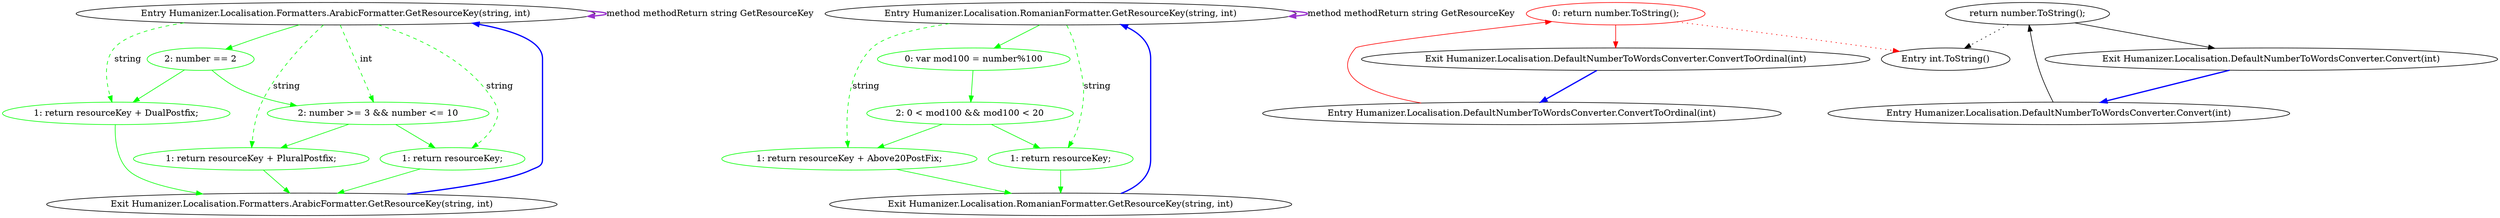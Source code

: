 digraph  {
m0_2 [cluster="Humanizer.Localisation.Formatters.ArabicFormatter.GetResourceKey(string, int)", file="ByteSizeExtensions.cs", label="Entry Humanizer.Localisation.Formatters.ArabicFormatter.GetResourceKey(string, int)", span="12-12"];
m0_3 [cluster="Humanizer.Localisation.Formatters.ArabicFormatter.GetResourceKey(string, int)", color=green, community=0, file="ByteSizeExtensions.cs", label="2: number == 2", span="15-15"];
m0_4 [cluster="Humanizer.Localisation.Formatters.ArabicFormatter.GetResourceKey(string, int)", color=green, community=0, file="ByteSizeExtensions.cs", label="1: return resourceKey + DualPostfix;", span="16-16"];
m0_5 [cluster="Humanizer.Localisation.Formatters.ArabicFormatter.GetResourceKey(string, int)", color=green, community=0, file="ByteSizeExtensions.cs", label="2: number >= 3 && number <= 10", span="19-19"];
m0_6 [cluster="Humanizer.Localisation.Formatters.ArabicFormatter.GetResourceKey(string, int)", color=green, community=0, file="ByteSizeExtensions.cs", label="1: return resourceKey + PluralPostfix;", span="20-20"];
m0_7 [cluster="Humanizer.Localisation.Formatters.ArabicFormatter.GetResourceKey(string, int)", color=green, community=0, file="ByteSizeExtensions.cs", label="1: return resourceKey;", span="22-22"];
m0_8 [cluster="Humanizer.Localisation.Formatters.ArabicFormatter.GetResourceKey(string, int)", file="ByteSizeExtensions.cs", label="Exit Humanizer.Localisation.Formatters.ArabicFormatter.GetResourceKey(string, int)", span="12-12"];
m1_0 [cluster="Humanizer.Localisation.RomanianFormatter.GetResourceKey(string, int)", file="ByteSizeExtensionsTests.cs", label="Entry Humanizer.Localisation.RomanianFormatter.GetResourceKey(string, int)", span="6-6"];
m1_1 [cluster="Humanizer.Localisation.RomanianFormatter.GetResourceKey(string, int)", color=green, community=0, file="ByteSizeExtensionsTests.cs", label="0: var mod100 = number%100", span="8-8"];
m1_2 [cluster="Humanizer.Localisation.RomanianFormatter.GetResourceKey(string, int)", color=green, community=0, file="ByteSizeExtensionsTests.cs", label="2: 0 < mod100 && mod100 < 20", span="10-10"];
m1_3 [cluster="Humanizer.Localisation.RomanianFormatter.GetResourceKey(string, int)", color=green, community=0, file="ByteSizeExtensionsTests.cs", label="1: return resourceKey;", span="12-12"];
m1_4 [cluster="Humanizer.Localisation.RomanianFormatter.GetResourceKey(string, int)", color=green, community=0, file="ByteSizeExtensionsTests.cs", label="1: return resourceKey + Above20PostFix;", span="15-15"];
m1_5 [cluster="Humanizer.Localisation.RomanianFormatter.GetResourceKey(string, int)", file="ByteSizeExtensionsTests.cs", label="Exit Humanizer.Localisation.RomanianFormatter.GetResourceKey(string, int)", span="6-6"];
m3_3 [cluster="int.ToString()", file="DateHumanizeTests.cs", label="Entry int.ToString()", span="0-0"];
m3_4 [cluster="Humanizer.Localisation.DefaultNumberToWordsConverter.ConvertToOrdinal(int)", file="DateHumanizeTests.cs", label="Entry Humanizer.Localisation.DefaultNumberToWordsConverter.ConvertToOrdinal(int)", span="9-9"];
m3_5 [cluster="Humanizer.Localisation.DefaultNumberToWordsConverter.ConvertToOrdinal(int)", color=red, community=0, file="DateHumanizeTests.cs", label="0: return number.ToString();", span="11-11"];
m3_6 [cluster="Humanizer.Localisation.DefaultNumberToWordsConverter.ConvertToOrdinal(int)", file="DateHumanizeTests.cs", label="Exit Humanizer.Localisation.DefaultNumberToWordsConverter.ConvertToOrdinal(int)", span="9-9"];
m3_0 [cluster="Humanizer.Localisation.DefaultNumberToWordsConverter.Convert(int)", file="DateHumanizeTests.cs", label="Entry Humanizer.Localisation.DefaultNumberToWordsConverter.Convert(int)", span="4-4"];
m3_1 [cluster="Humanizer.Localisation.DefaultNumberToWordsConverter.Convert(int)", file="DateHumanizeTests.cs", label="return number.ToString();", span="6-6"];
m3_2 [cluster="Humanizer.Localisation.DefaultNumberToWordsConverter.Convert(int)", file="DateHumanizeTests.cs", label="Exit Humanizer.Localisation.DefaultNumberToWordsConverter.Convert(int)", span="4-4"];
m0_2 -> m0_3  [color=green, key=0, style=solid];
m0_2 -> m0_4  [color=green, key=1, label=string, style=dashed];
m0_2 -> m0_5  [color=green, key=1, label=int, style=dashed];
m0_2 -> m0_6  [color=green, key=1, label=string, style=dashed];
m0_2 -> m0_7  [color=green, key=1, label=string, style=dashed];
m0_2 -> m0_2  [color=darkorchid, key=3, label="method methodReturn string GetResourceKey", style=bold];
m0_3 -> m0_4  [color=green, key=0, style=solid];
m0_3 -> m0_5  [color=green, key=0, style=solid];
m0_4 -> m0_8  [color=green, key=0, style=solid];
m0_5 -> m0_6  [color=green, key=0, style=solid];
m0_5 -> m0_7  [color=green, key=0, style=solid];
m0_6 -> m0_8  [color=green, key=0, style=solid];
m0_7 -> m0_8  [color=green, key=0, style=solid];
m0_8 -> m0_2  [color=blue, key=0, style=bold];
m1_0 -> m1_1  [color=green, key=0, style=solid];
m1_0 -> m1_3  [color=green, key=1, label=string, style=dashed];
m1_0 -> m1_4  [color=green, key=1, label=string, style=dashed];
m1_0 -> m1_0  [color=darkorchid, key=3, label="method methodReturn string GetResourceKey", style=bold];
m1_1 -> m1_2  [color=green, key=0, style=solid];
m1_2 -> m1_3  [color=green, key=0, style=solid];
m1_2 -> m1_4  [color=green, key=0, style=solid];
m1_3 -> m1_5  [color=green, key=0, style=solid];
m1_4 -> m1_5  [color=green, key=0, style=solid];
m1_5 -> m1_0  [color=blue, key=0, style=bold];
m3_4 -> m3_5  [color=red, key=0, style=solid];
m3_5 -> m3_6  [color=red, key=0, style=solid];
m3_5 -> m3_3  [color=red, key=2, style=dotted];
m3_6 -> m3_4  [color=blue, key=0, style=bold];
m3_0 -> m3_1  [key=0, style=solid];
m3_1 -> m3_2  [key=0, style=solid];
m3_1 -> m3_3  [key=2, style=dotted];
m3_2 -> m3_0  [color=blue, key=0, style=bold];
}
